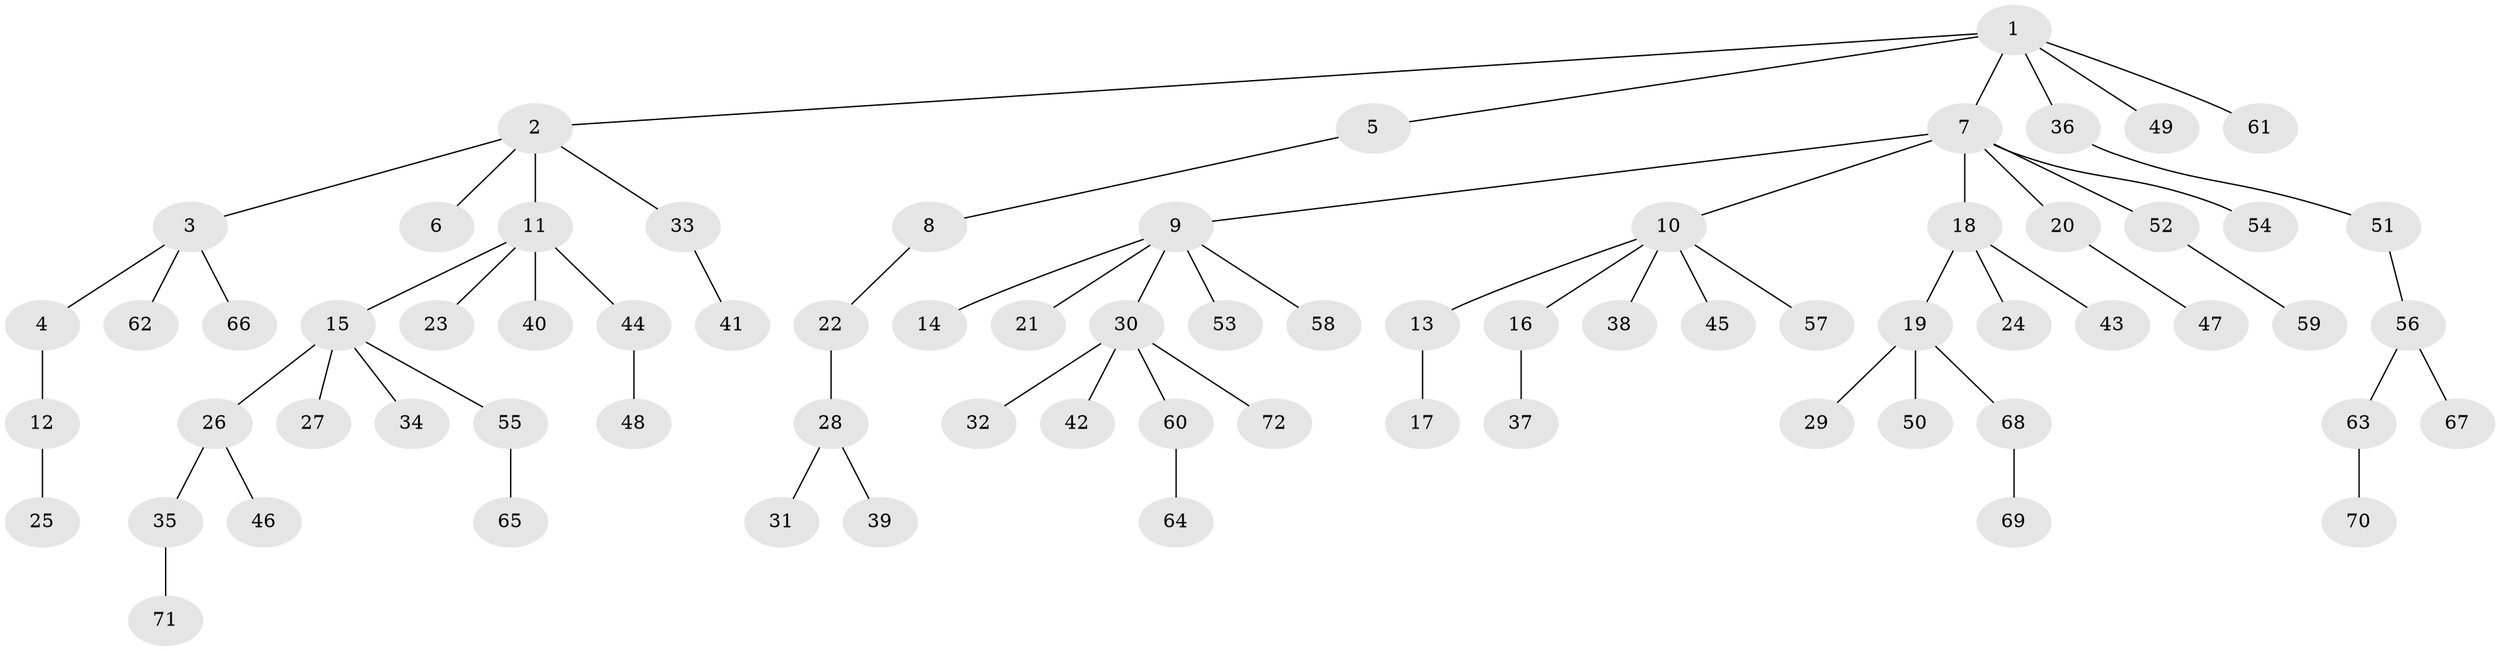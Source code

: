 // coarse degree distribution, {6: 0.041666666666666664, 5: 0.08333333333333333, 4: 0.0625, 1: 0.625, 2: 0.14583333333333334, 3: 0.041666666666666664}
// Generated by graph-tools (version 1.1) at 2025/52/02/27/25 19:52:11]
// undirected, 72 vertices, 71 edges
graph export_dot {
graph [start="1"]
  node [color=gray90,style=filled];
  1;
  2;
  3;
  4;
  5;
  6;
  7;
  8;
  9;
  10;
  11;
  12;
  13;
  14;
  15;
  16;
  17;
  18;
  19;
  20;
  21;
  22;
  23;
  24;
  25;
  26;
  27;
  28;
  29;
  30;
  31;
  32;
  33;
  34;
  35;
  36;
  37;
  38;
  39;
  40;
  41;
  42;
  43;
  44;
  45;
  46;
  47;
  48;
  49;
  50;
  51;
  52;
  53;
  54;
  55;
  56;
  57;
  58;
  59;
  60;
  61;
  62;
  63;
  64;
  65;
  66;
  67;
  68;
  69;
  70;
  71;
  72;
  1 -- 2;
  1 -- 5;
  1 -- 7;
  1 -- 36;
  1 -- 49;
  1 -- 61;
  2 -- 3;
  2 -- 6;
  2 -- 11;
  2 -- 33;
  3 -- 4;
  3 -- 62;
  3 -- 66;
  4 -- 12;
  5 -- 8;
  7 -- 9;
  7 -- 10;
  7 -- 18;
  7 -- 20;
  7 -- 52;
  7 -- 54;
  8 -- 22;
  9 -- 14;
  9 -- 21;
  9 -- 30;
  9 -- 53;
  9 -- 58;
  10 -- 13;
  10 -- 16;
  10 -- 38;
  10 -- 45;
  10 -- 57;
  11 -- 15;
  11 -- 23;
  11 -- 40;
  11 -- 44;
  12 -- 25;
  13 -- 17;
  15 -- 26;
  15 -- 27;
  15 -- 34;
  15 -- 55;
  16 -- 37;
  18 -- 19;
  18 -- 24;
  18 -- 43;
  19 -- 29;
  19 -- 50;
  19 -- 68;
  20 -- 47;
  22 -- 28;
  26 -- 35;
  26 -- 46;
  28 -- 31;
  28 -- 39;
  30 -- 32;
  30 -- 42;
  30 -- 60;
  30 -- 72;
  33 -- 41;
  35 -- 71;
  36 -- 51;
  44 -- 48;
  51 -- 56;
  52 -- 59;
  55 -- 65;
  56 -- 63;
  56 -- 67;
  60 -- 64;
  63 -- 70;
  68 -- 69;
}
